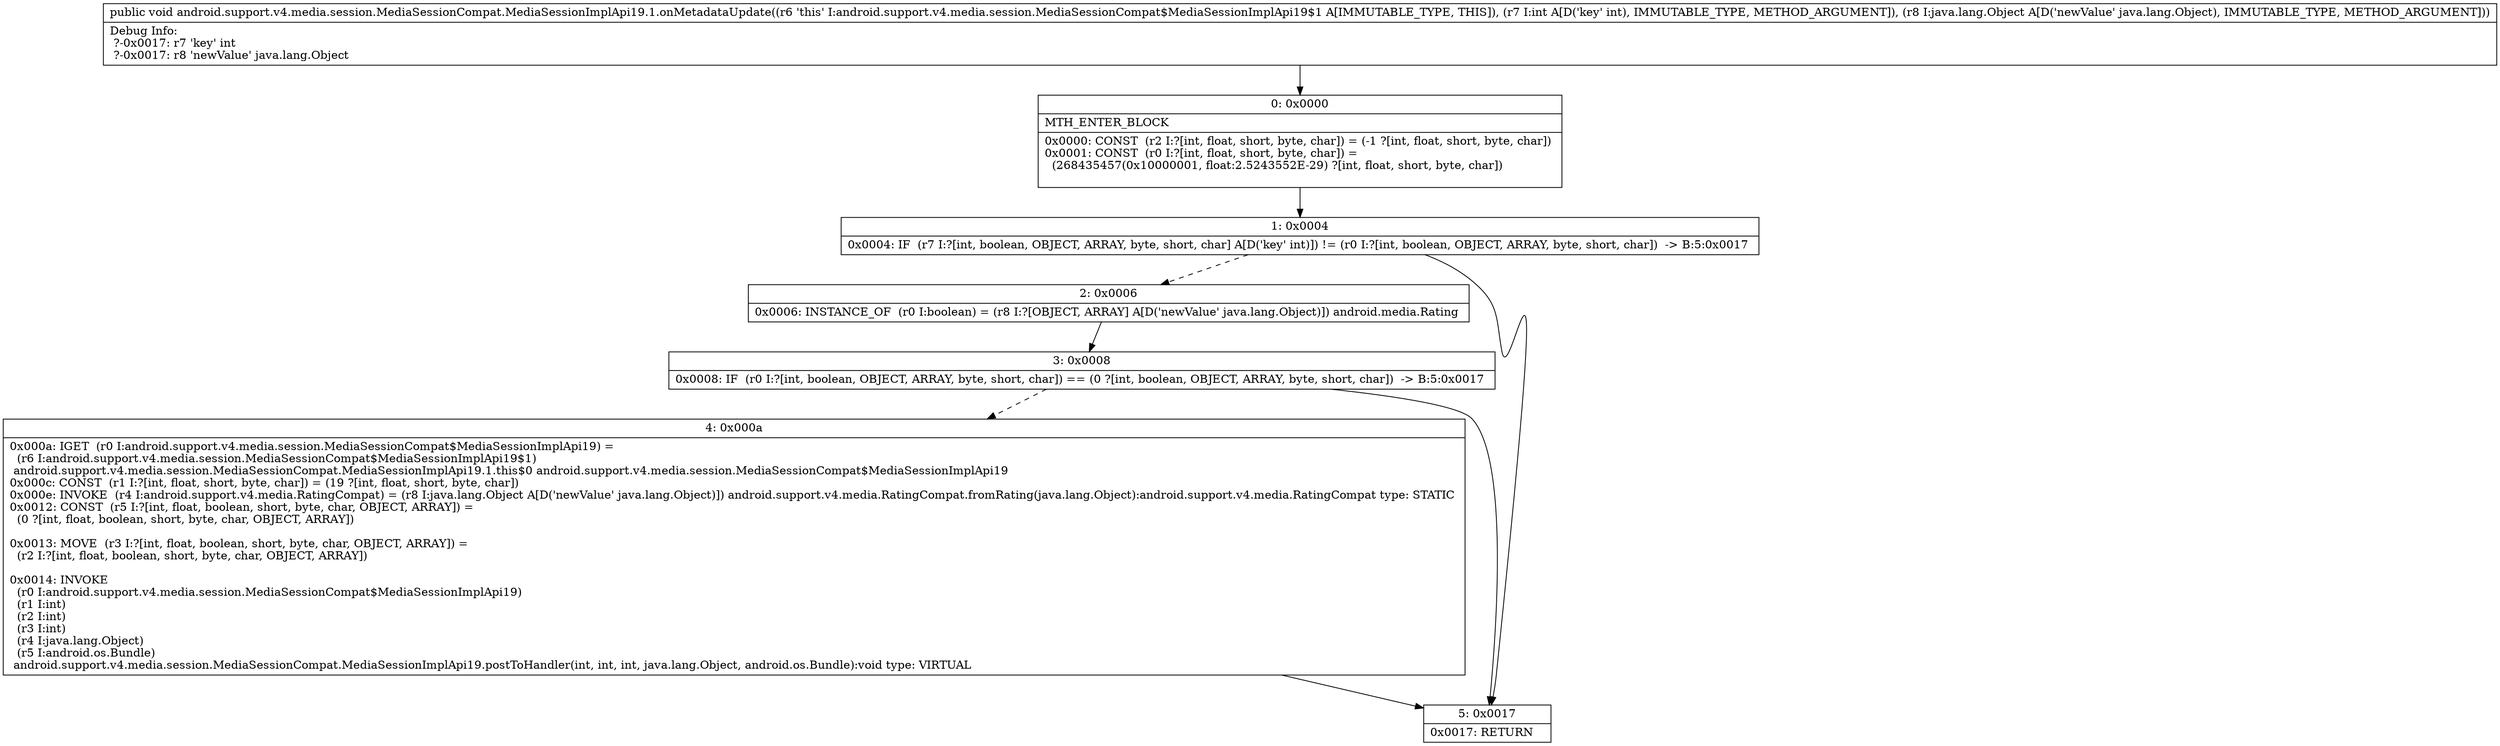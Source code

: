 digraph "CFG forandroid.support.v4.media.session.MediaSessionCompat.MediaSessionImplApi19.1.onMetadataUpdate(ILjava\/lang\/Object;)V" {
Node_0 [shape=record,label="{0\:\ 0x0000|MTH_ENTER_BLOCK\l|0x0000: CONST  (r2 I:?[int, float, short, byte, char]) = (\-1 ?[int, float, short, byte, char]) \l0x0001: CONST  (r0 I:?[int, float, short, byte, char]) = \l  (268435457(0x10000001, float:2.5243552E\-29) ?[int, float, short, byte, char])\l \l}"];
Node_1 [shape=record,label="{1\:\ 0x0004|0x0004: IF  (r7 I:?[int, boolean, OBJECT, ARRAY, byte, short, char] A[D('key' int)]) != (r0 I:?[int, boolean, OBJECT, ARRAY, byte, short, char])  \-\> B:5:0x0017 \l}"];
Node_2 [shape=record,label="{2\:\ 0x0006|0x0006: INSTANCE_OF  (r0 I:boolean) = (r8 I:?[OBJECT, ARRAY] A[D('newValue' java.lang.Object)]) android.media.Rating \l}"];
Node_3 [shape=record,label="{3\:\ 0x0008|0x0008: IF  (r0 I:?[int, boolean, OBJECT, ARRAY, byte, short, char]) == (0 ?[int, boolean, OBJECT, ARRAY, byte, short, char])  \-\> B:5:0x0017 \l}"];
Node_4 [shape=record,label="{4\:\ 0x000a|0x000a: IGET  (r0 I:android.support.v4.media.session.MediaSessionCompat$MediaSessionImplApi19) = \l  (r6 I:android.support.v4.media.session.MediaSessionCompat$MediaSessionImplApi19$1)\l android.support.v4.media.session.MediaSessionCompat.MediaSessionImplApi19.1.this$0 android.support.v4.media.session.MediaSessionCompat$MediaSessionImplApi19 \l0x000c: CONST  (r1 I:?[int, float, short, byte, char]) = (19 ?[int, float, short, byte, char]) \l0x000e: INVOKE  (r4 I:android.support.v4.media.RatingCompat) = (r8 I:java.lang.Object A[D('newValue' java.lang.Object)]) android.support.v4.media.RatingCompat.fromRating(java.lang.Object):android.support.v4.media.RatingCompat type: STATIC \l0x0012: CONST  (r5 I:?[int, float, boolean, short, byte, char, OBJECT, ARRAY]) = \l  (0 ?[int, float, boolean, short, byte, char, OBJECT, ARRAY])\l \l0x0013: MOVE  (r3 I:?[int, float, boolean, short, byte, char, OBJECT, ARRAY]) = \l  (r2 I:?[int, float, boolean, short, byte, char, OBJECT, ARRAY])\l \l0x0014: INVOKE  \l  (r0 I:android.support.v4.media.session.MediaSessionCompat$MediaSessionImplApi19)\l  (r1 I:int)\l  (r2 I:int)\l  (r3 I:int)\l  (r4 I:java.lang.Object)\l  (r5 I:android.os.Bundle)\l android.support.v4.media.session.MediaSessionCompat.MediaSessionImplApi19.postToHandler(int, int, int, java.lang.Object, android.os.Bundle):void type: VIRTUAL \l}"];
Node_5 [shape=record,label="{5\:\ 0x0017|0x0017: RETURN   \l}"];
MethodNode[shape=record,label="{public void android.support.v4.media.session.MediaSessionCompat.MediaSessionImplApi19.1.onMetadataUpdate((r6 'this' I:android.support.v4.media.session.MediaSessionCompat$MediaSessionImplApi19$1 A[IMMUTABLE_TYPE, THIS]), (r7 I:int A[D('key' int), IMMUTABLE_TYPE, METHOD_ARGUMENT]), (r8 I:java.lang.Object A[D('newValue' java.lang.Object), IMMUTABLE_TYPE, METHOD_ARGUMENT]))  | Debug Info:\l  ?\-0x0017: r7 'key' int\l  ?\-0x0017: r8 'newValue' java.lang.Object\l}"];
MethodNode -> Node_0;
Node_0 -> Node_1;
Node_1 -> Node_2[style=dashed];
Node_1 -> Node_5;
Node_2 -> Node_3;
Node_3 -> Node_4[style=dashed];
Node_3 -> Node_5;
Node_4 -> Node_5;
}

